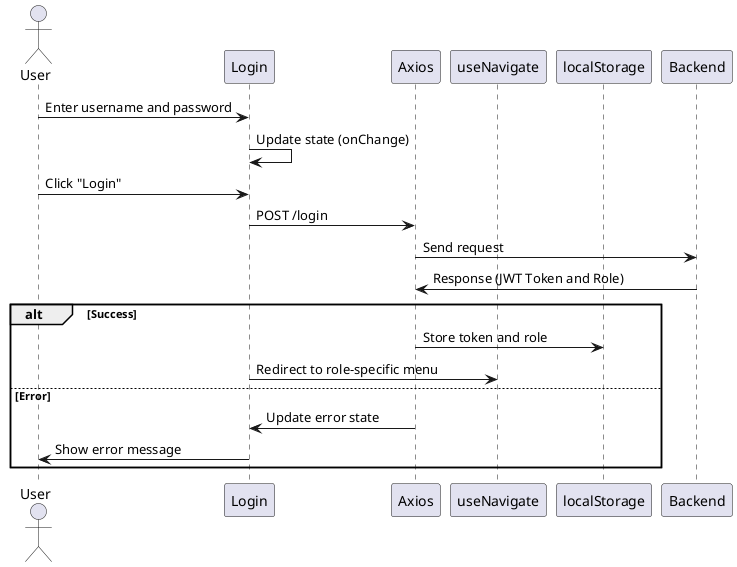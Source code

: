 
@startuml
actor User
participant Login
participant Axios
participant useNavigate
participant localStorage

User -> Login: Enter username and password
Login -> Login: Update state (onChange)
User -> Login: Click "Login"
Login -> Axios: POST /login
Axios -> Backend: Send request
Backend -> Axios: Response (JWT Token and Role)
alt Success
    Axios -> localStorage: Store token and role
    Login -> useNavigate: Redirect to role-specific menu
else Error
    Axios -> Login: Update error state
    Login -> User: Show error message
end
@enduml
